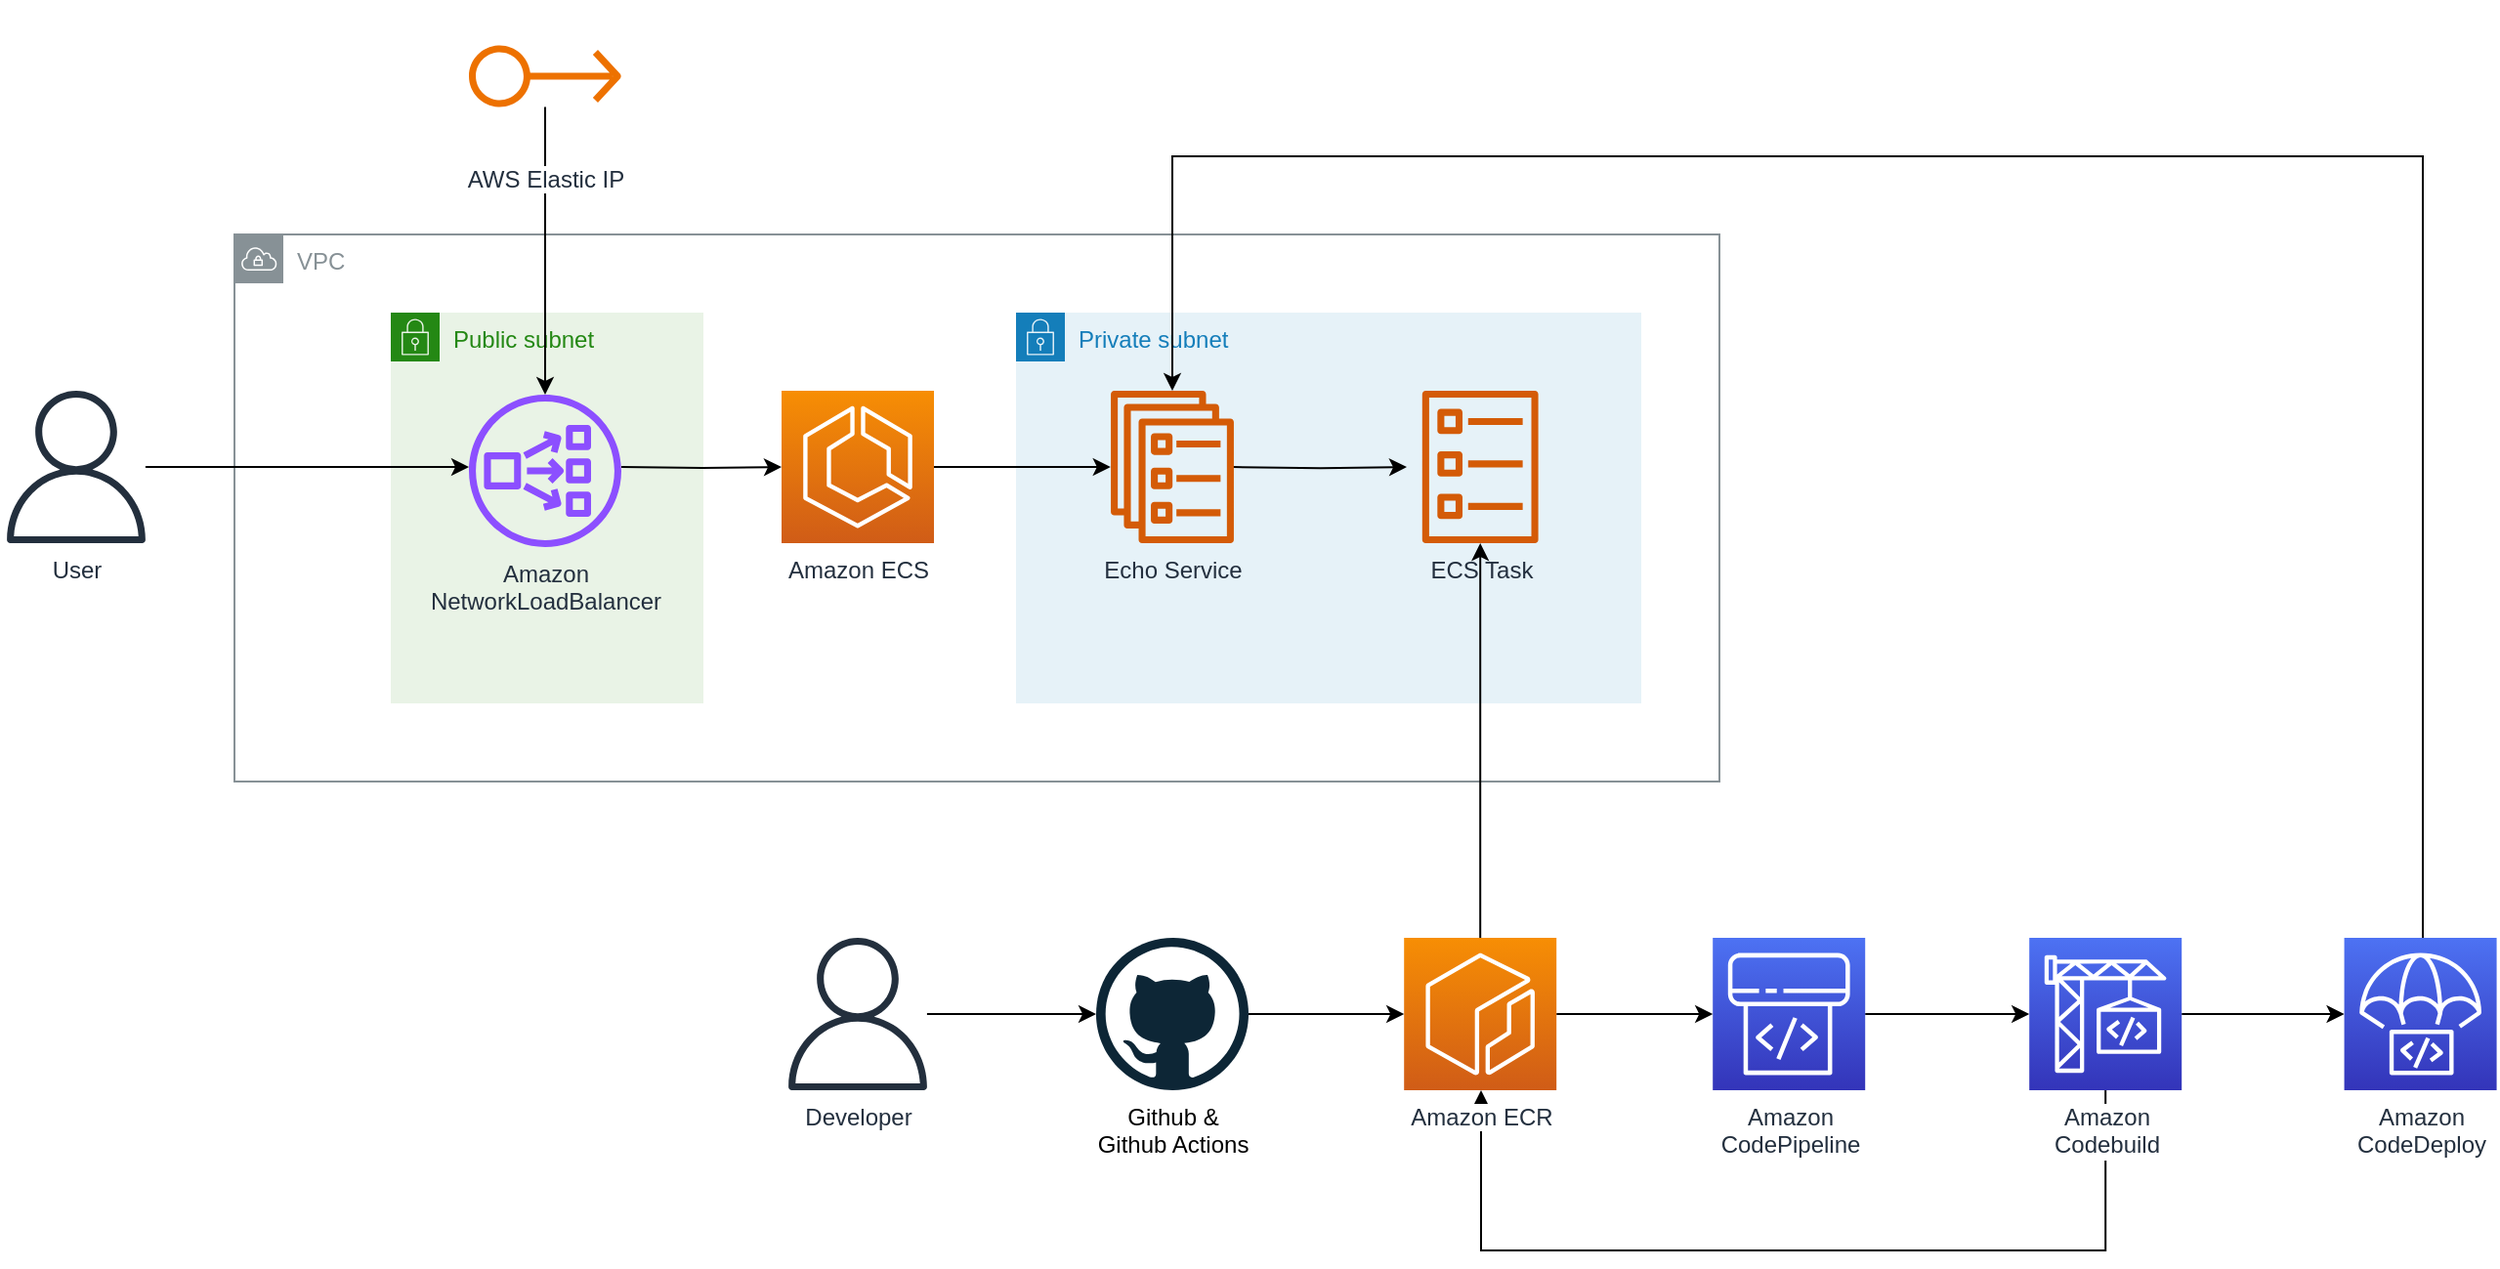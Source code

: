 <mxfile version="22.0.2" type="device">
  <diagram name="Page-1" id="omy8ZBwYc7qbjGJB6eCE">
    <mxGraphModel dx="83" dy="675" grid="1" gridSize="10" guides="1" tooltips="1" connect="1" arrows="1" fold="1" page="1" pageScale="1" pageWidth="850" pageHeight="1100" math="0" shadow="0">
      <root>
        <mxCell id="0" />
        <mxCell id="1" parent="0" />
        <mxCell id="G-GgP1J9Ltp65o8AH1a3-4" value="Private subnet" style="points=[[0,0],[0.25,0],[0.5,0],[0.75,0],[1,0],[1,0.25],[1,0.5],[1,0.75],[1,1],[0.75,1],[0.5,1],[0.25,1],[0,1],[0,0.75],[0,0.5],[0,0.25]];outlineConnect=0;gradientColor=none;html=1;whiteSpace=wrap;fontSize=12;fontStyle=0;container=1;pointerEvents=0;collapsible=0;recursiveResize=0;shape=mxgraph.aws4.group;grIcon=mxgraph.aws4.group_security_group;grStroke=0;strokeColor=#147EBA;fillColor=#E6F2F8;verticalAlign=top;align=left;spacingLeft=30;fontColor=#147EBA;dashed=0;" vertex="1" parent="1">
          <mxGeometry x="1400" y="280" width="320" height="200" as="geometry" />
        </mxCell>
        <mxCell id="JzuE-zLx8FnqEU072DFd-1" value="VPC" style="sketch=0;outlineConnect=0;gradientColor=none;html=1;whiteSpace=wrap;fontSize=12;fontStyle=0;shape=mxgraph.aws4.group;grIcon=mxgraph.aws4.group_vpc;strokeColor=#879196;fillColor=none;verticalAlign=top;align=left;spacingLeft=30;fontColor=#879196;dashed=0;" parent="1" vertex="1">
          <mxGeometry x="1000" y="240" width="760" height="280" as="geometry" />
        </mxCell>
        <mxCell id="G-GgP1J9Ltp65o8AH1a3-3" value="Public subnet" style="points=[[0,0],[0.25,0],[0.5,0],[0.75,0],[1,0],[1,0.25],[1,0.5],[1,0.75],[1,1],[0.75,1],[0.5,1],[0.25,1],[0,1],[0,0.75],[0,0.5],[0,0.25]];outlineConnect=0;gradientColor=none;html=1;whiteSpace=wrap;fontSize=12;fontStyle=0;container=1;pointerEvents=0;collapsible=0;recursiveResize=0;shape=mxgraph.aws4.group;grIcon=mxgraph.aws4.group_security_group;grStroke=0;strokeColor=#248814;fillColor=#E9F3E6;verticalAlign=top;align=left;spacingLeft=30;fontColor=#248814;dashed=0;" vertex="1" parent="1">
          <mxGeometry x="1080" y="280" width="160" height="200" as="geometry" />
        </mxCell>
        <mxCell id="JzuE-zLx8FnqEU072DFd-2" value="" style="edgeStyle=orthogonalEdgeStyle;rounded=0;orthogonalLoop=1;jettySize=auto;html=1;" parent="1" source="JzuE-zLx8FnqEU072DFd-3" edge="1">
          <mxGeometry relative="1" as="geometry">
            <mxPoint x="1448.389" y="359" as="targetPoint" />
          </mxGeometry>
        </mxCell>
        <mxCell id="JzuE-zLx8FnqEU072DFd-3" value="Amazon ECS" style="sketch=0;points=[[0,0,0],[0.25,0,0],[0.5,0,0],[0.75,0,0],[1,0,0],[0,1,0],[0.25,1,0],[0.5,1,0],[0.75,1,0],[1,1,0],[0,0.25,0],[0,0.5,0],[0,0.75,0],[1,0.25,0],[1,0.5,0],[1,0.75,0]];outlineConnect=0;fontColor=#232F3E;gradientColor=#F78E04;gradientDirection=north;fillColor=#D05C17;strokeColor=#ffffff;dashed=0;verticalLabelPosition=bottom;verticalAlign=top;align=center;html=1;fontSize=12;fontStyle=0;aspect=fixed;shape=mxgraph.aws4.resourceIcon;resIcon=mxgraph.aws4.ecs;labelBackgroundColor=default;" parent="1" vertex="1">
          <mxGeometry x="1280" y="320" width="78" height="78" as="geometry" />
        </mxCell>
        <mxCell id="JzuE-zLx8FnqEU072DFd-20" style="edgeStyle=orthogonalEdgeStyle;rounded=0;orthogonalLoop=1;jettySize=auto;html=1;" parent="1" source="JzuE-zLx8FnqEU072DFd-21" target="CRUREAMu9yNn37taTbQy-19" edge="1">
          <mxGeometry relative="1" as="geometry">
            <mxPoint x="1479.588" y="400.0" as="targetPoint" />
          </mxGeometry>
        </mxCell>
        <mxCell id="JzuE-zLx8FnqEU072DFd-22" value="" style="edgeStyle=orthogonalEdgeStyle;rounded=0;orthogonalLoop=1;jettySize=auto;html=1;" parent="1" edge="1">
          <mxGeometry relative="1" as="geometry">
            <mxPoint x="1600.0" y="359" as="targetPoint" />
            <mxPoint x="1510.821" y="359.059" as="sourcePoint" />
          </mxGeometry>
        </mxCell>
        <mxCell id="JzuE-zLx8FnqEU072DFd-30" value="" style="edgeStyle=orthogonalEdgeStyle;rounded=0;orthogonalLoop=1;jettySize=auto;html=1;" parent="1" target="JzuE-zLx8FnqEU072DFd-3" edge="1">
          <mxGeometry relative="1" as="geometry">
            <mxPoint x="1198" y="359" as="sourcePoint" />
          </mxGeometry>
        </mxCell>
        <mxCell id="JzuE-zLx8FnqEU072DFd-32" value="" style="edgeStyle=orthogonalEdgeStyle;rounded=0;orthogonalLoop=1;jettySize=auto;html=1;" parent="1" source="JzuE-zLx8FnqEU072DFd-31" edge="1">
          <mxGeometry relative="1" as="geometry">
            <mxPoint x="1120" y="359" as="targetPoint" />
          </mxGeometry>
        </mxCell>
        <mxCell id="JzuE-zLx8FnqEU072DFd-31" value="User" style="sketch=0;outlineConnect=0;fontColor=#232F3E;gradientColor=none;fillColor=#232F3D;strokeColor=none;dashed=0;verticalLabelPosition=bottom;verticalAlign=top;align=center;html=1;fontSize=12;fontStyle=0;aspect=fixed;pointerEvents=1;shape=mxgraph.aws4.user;labelBackgroundColor=default;" parent="1" vertex="1">
          <mxGeometry x="880" y="320" width="78" height="78" as="geometry" />
        </mxCell>
        <mxCell id="CRUREAMu9yNn37taTbQy-1" value="Amazon&lt;br&gt;NetworkLoadBalancer" style="sketch=0;outlineConnect=0;fontColor=#232F3E;gradientColor=none;fillColor=#8C4FFF;strokeColor=none;dashed=0;verticalLabelPosition=bottom;verticalAlign=top;align=center;html=1;fontSize=12;fontStyle=0;aspect=fixed;pointerEvents=1;shape=mxgraph.aws4.network_load_balancer;" parent="1" vertex="1">
          <mxGeometry x="1120" y="322" width="78" height="78" as="geometry" />
        </mxCell>
        <mxCell id="CRUREAMu9yNn37taTbQy-2" value="" style="edgeStyle=orthogonalEdgeStyle;rounded=0;orthogonalLoop=1;jettySize=auto;html=1;" parent="1" source="CRUREAMu9yNn37taTbQy-8" target="CRUREAMu9yNn37taTbQy-3" edge="1">
          <mxGeometry relative="1" as="geometry" />
        </mxCell>
        <mxCell id="CRUREAMu9yNn37taTbQy-18" value="" style="edgeStyle=orthogonalEdgeStyle;rounded=0;orthogonalLoop=1;jettySize=auto;html=1;" parent="1" source="CRUREAMu9yNn37taTbQy-3" target="CRUREAMu9yNn37taTbQy-20" edge="1">
          <mxGeometry relative="1" as="geometry">
            <mxPoint x="1660" y="100" as="targetPoint" />
            <Array as="points">
              <mxPoint x="2120" y="200" />
              <mxPoint x="1480" y="200" />
            </Array>
          </mxGeometry>
        </mxCell>
        <mxCell id="CRUREAMu9yNn37taTbQy-3" value="Amazon&lt;br&gt;CodeDeploy" style="sketch=0;points=[[0,0,0],[0.25,0,0],[0.5,0,0],[0.75,0,0],[1,0,0],[0,1,0],[0.25,1,0],[0.5,1,0],[0.75,1,0],[1,1,0],[0,0.25,0],[0,0.5,0],[0,0.75,0],[1,0.25,0],[1,0.5,0],[1,0.75,0]];outlineConnect=0;fontColor=#232F3E;gradientColor=#4D72F3;gradientDirection=north;fillColor=#3334B9;strokeColor=#ffffff;dashed=0;verticalLabelPosition=bottom;verticalAlign=top;align=center;html=1;fontSize=12;fontStyle=0;aspect=fixed;shape=mxgraph.aws4.resourceIcon;resIcon=mxgraph.aws4.codedeploy;labelBackgroundColor=default;" parent="1" vertex="1">
          <mxGeometry x="2079.79" y="600" width="78" height="78" as="geometry" />
        </mxCell>
        <mxCell id="CRUREAMu9yNn37taTbQy-4" value="" style="edgeStyle=orthogonalEdgeStyle;shape=connector;rounded=0;orthogonalLoop=1;jettySize=auto;html=1;labelBackgroundColor=default;strokeColor=default;fontFamily=Helvetica;fontSize=11;fontColor=default;endArrow=classic;" parent="1" source="JzuE-zLx8FnqEU072DFd-21" target="CRUREAMu9yNn37taTbQy-10" edge="1">
          <mxGeometry relative="1" as="geometry">
            <mxPoint x="1676.6" y="639" as="sourcePoint" />
          </mxGeometry>
        </mxCell>
        <mxCell id="CRUREAMu9yNn37taTbQy-13" value="" style="edgeStyle=orthogonalEdgeStyle;rounded=0;orthogonalLoop=1;jettySize=auto;html=1;" parent="1" source="CRUREAMu9yNn37taTbQy-7" target="CRUREAMu9yNn37taTbQy-12" edge="1">
          <mxGeometry relative="1" as="geometry" />
        </mxCell>
        <mxCell id="CRUREAMu9yNn37taTbQy-7" value="Developer" style="sketch=0;outlineConnect=0;fontColor=#232F3E;gradientColor=none;fillColor=#232F3D;strokeColor=none;dashed=0;verticalLabelPosition=bottom;verticalAlign=top;align=center;html=1;fontSize=12;fontStyle=0;aspect=fixed;pointerEvents=1;shape=mxgraph.aws4.user;labelBackgroundColor=default;" parent="1" vertex="1">
          <mxGeometry x="1280" y="600" width="78" height="78" as="geometry" />
        </mxCell>
        <mxCell id="GtlL7X1-EjXF1mg9mrKv-2" value="" style="edgeStyle=orthogonalEdgeStyle;rounded=0;orthogonalLoop=1;jettySize=auto;html=1;" parent="1" source="CRUREAMu9yNn37taTbQy-8" target="JzuE-zLx8FnqEU072DFd-21" edge="1">
          <mxGeometry relative="1" as="geometry">
            <mxPoint x="1957.6" y="758" as="targetPoint" />
            <Array as="points">
              <mxPoint x="1958" y="760" />
              <mxPoint x="1638" y="760" />
            </Array>
          </mxGeometry>
        </mxCell>
        <mxCell id="CRUREAMu9yNn37taTbQy-8" value="Amazon&lt;br&gt;Codebuild" style="sketch=0;points=[[0,0,0],[0.25,0,0],[0.5,0,0],[0.75,0,0],[1,0,0],[0,1,0],[0.25,1,0],[0.5,1,0],[0.75,1,0],[1,1,0],[0,0.25,0],[0,0.5,0],[0,0.75,0],[1,0.25,0],[1,0.5,0],[1,0.75,0]];outlineConnect=0;fontColor=#232F3E;gradientColor=#4D72F3;gradientDirection=north;fillColor=#3334B9;strokeColor=#ffffff;dashed=0;verticalLabelPosition=bottom;verticalAlign=top;align=center;html=1;fontSize=12;fontStyle=0;aspect=fixed;shape=mxgraph.aws4.resourceIcon;resIcon=mxgraph.aws4.codebuild;labelBackgroundColor=default;" parent="1" vertex="1">
          <mxGeometry x="1918.6" y="600" width="78" height="78" as="geometry" />
        </mxCell>
        <mxCell id="CRUREAMu9yNn37taTbQy-9" value="" style="edgeStyle=orthogonalEdgeStyle;shape=connector;rounded=0;orthogonalLoop=1;jettySize=auto;html=1;labelBackgroundColor=default;strokeColor=default;fontFamily=Helvetica;fontSize=11;fontColor=default;endArrow=classic;" parent="1" source="CRUREAMu9yNn37taTbQy-10" target="CRUREAMu9yNn37taTbQy-8" edge="1">
          <mxGeometry relative="1" as="geometry" />
        </mxCell>
        <mxCell id="CRUREAMu9yNn37taTbQy-10" value="Amazon&lt;br&gt;CodePipeline" style="sketch=0;points=[[0,0,0],[0.25,0,0],[0.5,0,0],[0.75,0,0],[1,0,0],[0,1,0],[0.25,1,0],[0.5,1,0],[0.75,1,0],[1,1,0],[0,0.25,0],[0,0.5,0],[0,0.75,0],[1,0.25,0],[1,0.5,0],[1,0.75,0]];outlineConnect=0;fontColor=#232F3E;gradientColor=#4D72F3;gradientDirection=north;fillColor=#3334B9;strokeColor=#ffffff;dashed=0;verticalLabelPosition=bottom;verticalAlign=top;align=center;html=1;fontSize=12;fontStyle=0;aspect=fixed;shape=mxgraph.aws4.resourceIcon;resIcon=mxgraph.aws4.codepipeline;labelBackgroundColor=default;fontFamily=Helvetica;" parent="1" vertex="1">
          <mxGeometry x="1756.6" y="600" width="78" height="78" as="geometry" />
        </mxCell>
        <mxCell id="CRUREAMu9yNn37taTbQy-16" value="" style="edgeStyle=orthogonalEdgeStyle;rounded=0;orthogonalLoop=1;jettySize=auto;html=1;" parent="1" source="CRUREAMu9yNn37taTbQy-12" target="JzuE-zLx8FnqEU072DFd-21" edge="1">
          <mxGeometry relative="1" as="geometry" />
        </mxCell>
        <mxCell id="JzuE-zLx8FnqEU072DFd-21" value="Amazon ECR" style="sketch=0;points=[[0,0,0],[0.25,0,0],[0.5,0,0],[0.75,0,0],[1,0,0],[0,1,0],[0.25,1,0],[0.5,1,0],[0.75,1,0],[1,1,0],[0,0.25,0],[0,0.5,0],[0,0.75,0],[1,0.25,0],[1,0.5,0],[1,0.75,0]];outlineConnect=0;fontColor=#232F3E;gradientColor=#F78E04;gradientDirection=north;fillColor=#D05C17;strokeColor=#ffffff;dashed=0;verticalLabelPosition=bottom;verticalAlign=top;align=center;html=1;fontSize=12;fontStyle=0;aspect=fixed;shape=mxgraph.aws4.resourceIcon;resIcon=mxgraph.aws4.ecr;labelBackgroundColor=default;" parent="1" vertex="1">
          <mxGeometry x="1598.6" y="600" width="78" height="78" as="geometry" />
        </mxCell>
        <mxCell id="CRUREAMu9yNn37taTbQy-12" value="Github &amp;amp;&lt;br&gt;Github Actions" style="dashed=0;outlineConnect=0;html=1;align=center;labelPosition=center;verticalLabelPosition=bottom;verticalAlign=top;shape=mxgraph.weblogos.github;labelBackgroundColor=default;" parent="1" vertex="1">
          <mxGeometry x="1441" y="600" width="78" height="78" as="geometry" />
        </mxCell>
        <mxCell id="CRUREAMu9yNn37taTbQy-19" value="ECS Task" style="sketch=0;outlineConnect=0;fontColor=#232F3E;gradientColor=none;fillColor=#D45B07;strokeColor=none;dashed=0;verticalLabelPosition=bottom;verticalAlign=top;align=center;html=1;fontSize=12;fontStyle=0;pointerEvents=1;shape=mxgraph.aws4.ecs_task;labelBackgroundColor=none;" parent="1" vertex="1">
          <mxGeometry x="1598.6" y="320" width="78" height="78" as="geometry" />
        </mxCell>
        <mxCell id="CRUREAMu9yNn37taTbQy-20" value="Echo Service" style="sketch=0;outlineConnect=0;fontColor=#232F3E;gradientColor=none;fillColor=#D45B07;strokeColor=none;dashed=0;verticalLabelPosition=bottom;verticalAlign=top;align=center;html=1;fontSize=12;fontStyle=0;pointerEvents=1;shape=mxgraph.aws4.ecs_service;labelBackgroundColor=none;" parent="1" vertex="1">
          <mxGeometry x="1441" y="320" width="78" height="78" as="geometry" />
        </mxCell>
        <mxCell id="G-GgP1J9Ltp65o8AH1a3-2" value="" style="edgeStyle=orthogonalEdgeStyle;rounded=0;orthogonalLoop=1;jettySize=auto;html=1;" edge="1" parent="1" source="G-GgP1J9Ltp65o8AH1a3-1" target="CRUREAMu9yNn37taTbQy-1">
          <mxGeometry relative="1" as="geometry" />
        </mxCell>
        <mxCell id="G-GgP1J9Ltp65o8AH1a3-1" value="AWS Elastic IP" style="sketch=0;outlineConnect=0;fontColor=#232F3E;gradientColor=none;fillColor=#ED7100;strokeColor=none;dashed=0;verticalLabelPosition=bottom;verticalAlign=top;align=center;html=1;fontSize=12;fontStyle=0;pointerEvents=1;shape=mxgraph.aws4.elastic_ip_address;labelBackgroundColor=default;" vertex="1" parent="1">
          <mxGeometry x="1120" y="120" width="78" height="78" as="geometry" />
        </mxCell>
      </root>
    </mxGraphModel>
  </diagram>
</mxfile>
